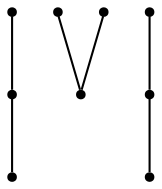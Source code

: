 graph {
  node [shape=point,comment="{\"directed\":false,\"doi\":\"10.1007/978-3-319-73915-1_33\",\"figure\":\"5 (2)\"}"]

  v0 [pos="465.62418555774025,381.5238237358401"]
  v1 [pos="436.95293107876796,266.8402113605862"]
  v2 [pos="436.95293107876796,381.5238237358401"]
  v3 [pos="408.2817083940045,324.186341507623"]
  v4 [pos="350.9392312302689,317.0144189500365"]
  v5 [pos="322.2680085455054,266.8402113605862"]
  v6 [pos="322.2680085455054,438.86969953232335"]
  v7 [pos="307.9323813060193,317.01441895003654"]
  v8 [pos="293.59675406653315,388.6957462934266"]

  v0 -- v1 [id="-1",pos="465.62418555774025,381.5238237358401 465.6241855577402,295.51527944471354 465.6241855577402,295.51527944471354 465.6241855577402,295.51527944471354 436.95293107876796,266.8402113605862 436.95293107876796,266.8402113605862 436.95293107876796,266.8402113605862"]
  v1 -- v4 [id="-2",pos="436.95293107876796,266.8402113605862 350.93926302447767,295.51527944471354 350.93926302447767,295.51527944471354 350.93926302447767,295.51527944471354 350.9392312302689,317.0144189500365 350.9392312302689,317.0144189500365 350.9392312302689,317.0144189500365"]
  v2 -- v6 [id="-3",pos="436.95293107876796,381.5238237358401 436.9529628729768,410.1988282323291 436.9529628729768,410.1988282323291 436.9529628729768,410.1988282323291 322.2680085455054,438.86969953232335 322.2680085455054,438.86969953232335 322.2680085455054,438.86969953232335"]
  v3 -- v5 [id="-4",pos="408.2817083940045,324.186341507623 408.2817083940045,295.51527944471354 408.2817083940045,295.51527944471354 408.2817083940045,295.51527944471354 322.2680085455054,266.8402113605862 322.2680085455054,266.8402113605862 322.2680085455054,266.8402113605862"]
  v5 -- v7 [id="-5",pos="322.2680085455054,266.8402113605862 307.9323813060193,295.51527944471354 307.9323813060193,295.51527944471354 307.9323813060193,295.51527944471354 307.9323813060193,317.01441895003654 307.9323813060193,317.01441895003654 307.9323813060193,317.01441895003654"]
  v8 -- v6 [id="-6",pos="293.59675406653315,388.6957462934266 293.596785860742,410.1988282323291 293.596785860742,410.1988282323291 293.596785860742,410.1988282323291 322.2680085455054,438.86969953232335 322.2680085455054,438.86969953232335 322.2680085455054,438.86969953232335"]
}